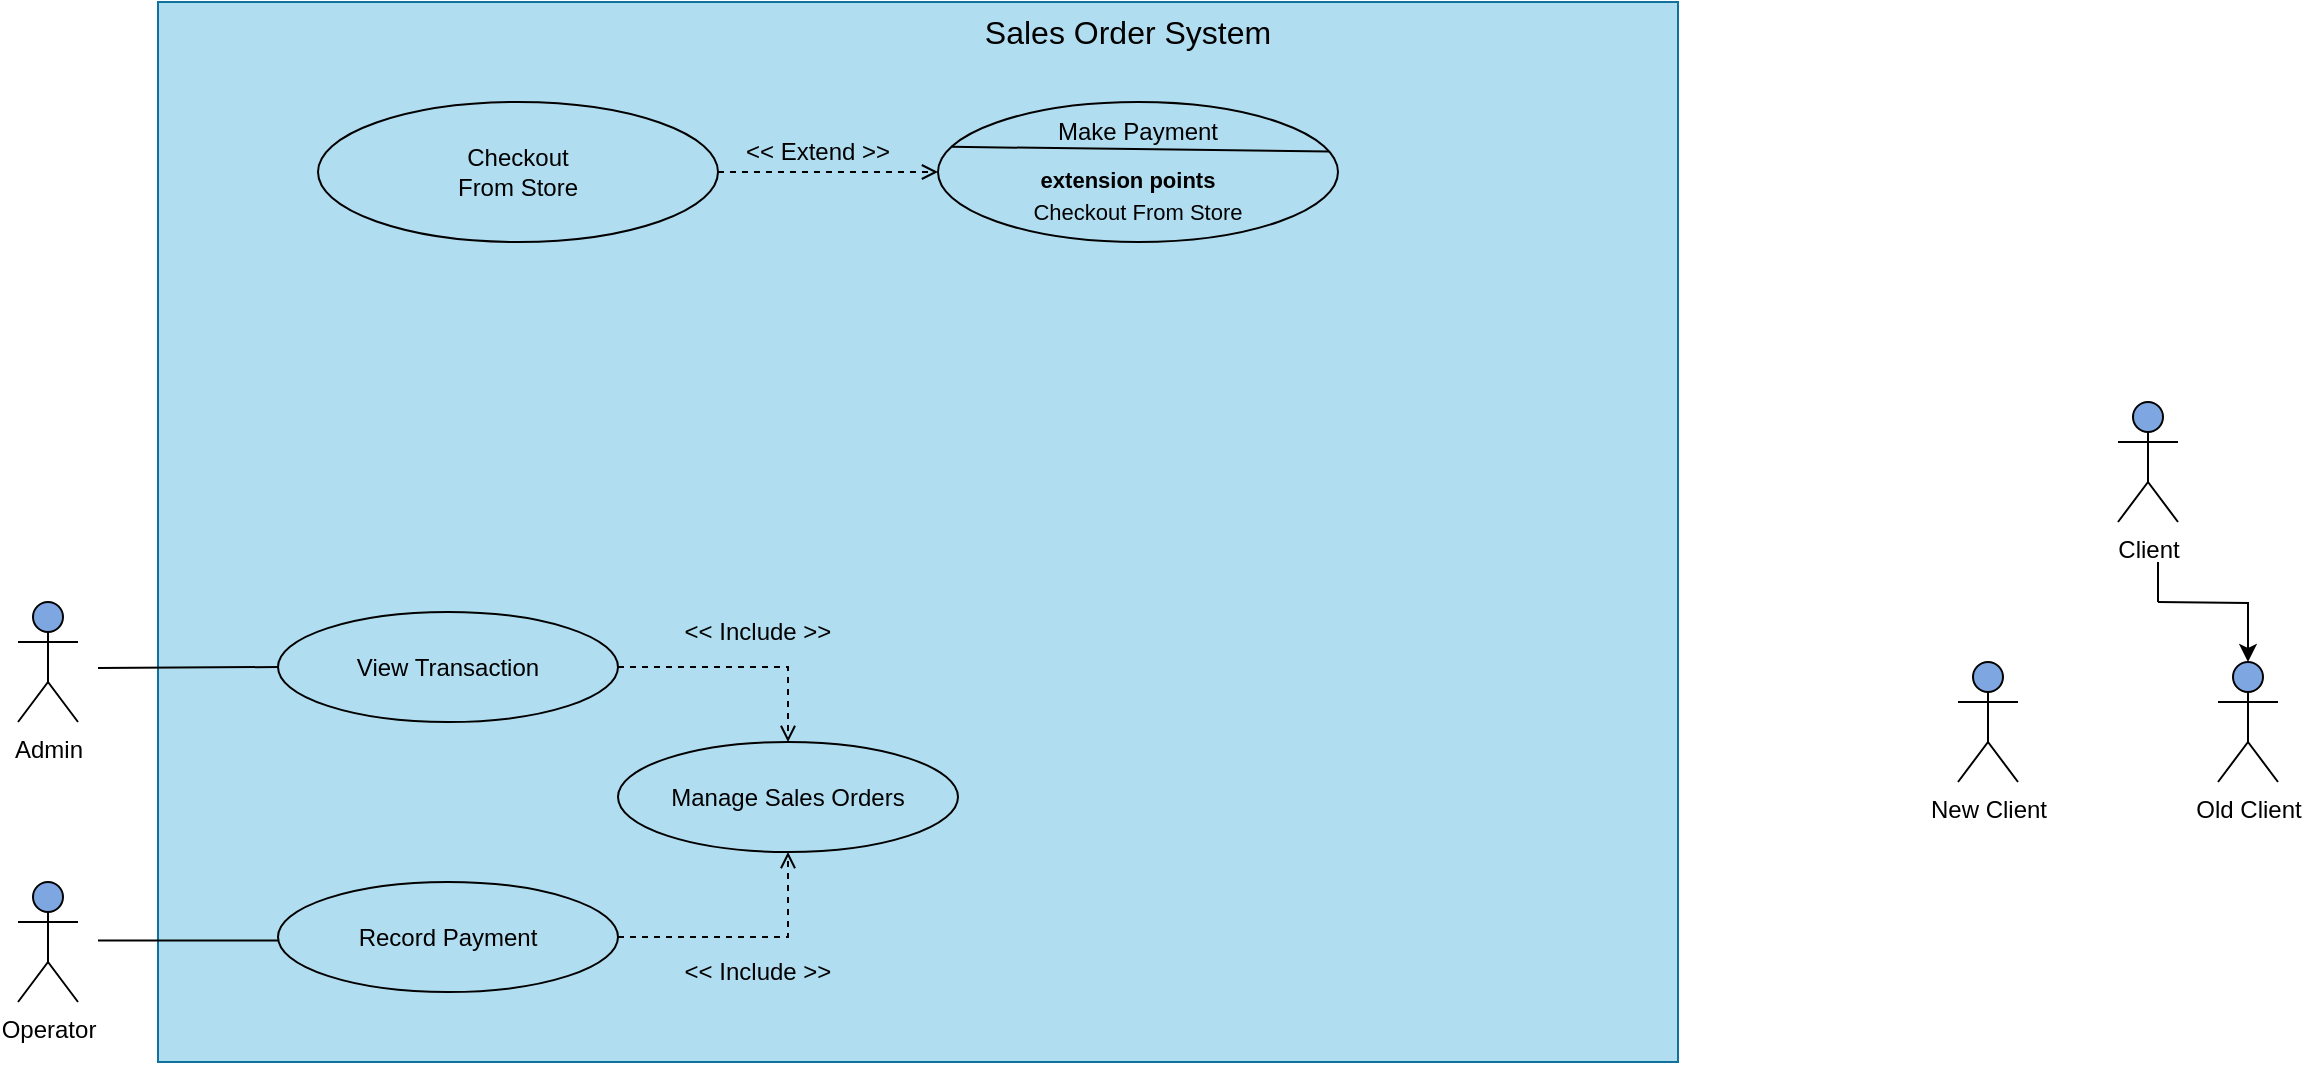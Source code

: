 <mxfile version="24.4.7" type="github">
  <diagram name="Page-1" id="W_XF1uq0aSnlUcI4NHIS">
    <mxGraphModel dx="1784" dy="485" grid="1" gridSize="10" guides="1" tooltips="1" connect="1" arrows="1" fold="1" page="1" pageScale="1" pageWidth="850" pageHeight="1100" math="0" shadow="0">
      <root>
        <mxCell id="0" />
        <mxCell id="1" parent="0" />
        <mxCell id="Hizaeblbdw4o51jSgOIb-1" value="" style="rounded=0;whiteSpace=wrap;html=1;fillColor=#b1ddf0;strokeColor=#10739e;" vertex="1" parent="1">
          <mxGeometry x="-100" y="220" width="760" height="530" as="geometry" />
        </mxCell>
        <mxCell id="Hizaeblbdw4o51jSgOIb-2" value="Sales Order System" style="text;html=1;align=center;verticalAlign=middle;whiteSpace=wrap;rounded=0;fontStyle=0;fontSize=16;" vertex="1" parent="1">
          <mxGeometry x="255" y="220" width="260" height="30" as="geometry" />
        </mxCell>
        <mxCell id="Hizaeblbdw4o51jSgOIb-3" value="Checkout&lt;div&gt;From Store&lt;/div&gt;" style="ellipse;whiteSpace=wrap;html=1;fillColor=#b1ddf0;strokeColor=#000000;" vertex="1" parent="1">
          <mxGeometry x="-20" y="270" width="200" height="70" as="geometry" />
        </mxCell>
        <mxCell id="Hizaeblbdw4o51jSgOIb-4" value="" style="ellipse;whiteSpace=wrap;html=1;fillColor=#b1ddf0;strokeColor=#000000;" vertex="1" parent="1">
          <mxGeometry x="290" y="270" width="200" height="70" as="geometry" />
        </mxCell>
        <mxCell id="Hizaeblbdw4o51jSgOIb-5" value="" style="endArrow=open;dashed=1;html=1;rounded=0;exitX=1;exitY=0.5;exitDx=0;exitDy=0;entryX=0;entryY=0.5;entryDx=0;entryDy=0;endFill=0;" edge="1" parent="1" source="Hizaeblbdw4o51jSgOIb-3" target="Hizaeblbdw4o51jSgOIb-4">
          <mxGeometry width="50" height="50" relative="1" as="geometry">
            <mxPoint x="220" y="630" as="sourcePoint" />
            <mxPoint x="270" y="580" as="targetPoint" />
          </mxGeometry>
        </mxCell>
        <mxCell id="Hizaeblbdw4o51jSgOIb-6" value="&amp;lt;&amp;lt; Extend &amp;gt;&amp;gt;" style="text;html=1;align=center;verticalAlign=middle;whiteSpace=wrap;rounded=0;" vertex="1" parent="1">
          <mxGeometry x="190" y="280" width="80" height="30" as="geometry" />
        </mxCell>
        <mxCell id="Hizaeblbdw4o51jSgOIb-7" value="Make Payment" style="text;html=1;align=center;verticalAlign=middle;whiteSpace=wrap;rounded=0;" vertex="1" parent="1">
          <mxGeometry x="340" y="270" width="100" height="30" as="geometry" />
        </mxCell>
        <mxCell id="Hizaeblbdw4o51jSgOIb-8" value="" style="endArrow=none;html=1;rounded=0;exitX=0.033;exitY=0.32;exitDx=0;exitDy=0;exitPerimeter=0;entryX=0.978;entryY=0.354;entryDx=0;entryDy=0;entryPerimeter=0;" edge="1" parent="1" source="Hizaeblbdw4o51jSgOIb-4" target="Hizaeblbdw4o51jSgOIb-4">
          <mxGeometry width="50" height="50" relative="1" as="geometry">
            <mxPoint x="290" y="450" as="sourcePoint" />
            <mxPoint x="480" y="292" as="targetPoint" />
          </mxGeometry>
        </mxCell>
        <mxCell id="Hizaeblbdw4o51jSgOIb-9" value="&lt;b style=&quot;font-size: 11px;&quot;&gt;extension points&lt;/b&gt;&lt;div style=&quot;text-align: left; font-size: 11px;&quot;&gt;&lt;br&gt;&lt;/div&gt;" style="text;html=1;align=center;verticalAlign=middle;whiteSpace=wrap;rounded=0;" vertex="1" parent="1">
          <mxGeometry x="340" y="300" width="90" height="30" as="geometry" />
        </mxCell>
        <mxCell id="Hizaeblbdw4o51jSgOIb-10" value="&lt;span style=&quot;font-size: 11px; text-align: left;&quot;&gt;Checkout From Store&lt;/span&gt;" style="text;html=1;align=center;verticalAlign=middle;whiteSpace=wrap;rounded=0;" vertex="1" parent="1">
          <mxGeometry x="320" y="310" width="140" height="30" as="geometry" />
        </mxCell>
        <mxCell id="Hizaeblbdw4o51jSgOIb-11" value="Admin" style="shape=umlActor;verticalLabelPosition=bottom;verticalAlign=top;html=1;outlineConnect=0;fillColor=#7EA6E0;" vertex="1" parent="1">
          <mxGeometry x="-170" y="520" width="30" height="60" as="geometry" />
        </mxCell>
        <mxCell id="Hizaeblbdw4o51jSgOIb-12" value="Operator" style="shape=umlActor;verticalLabelPosition=bottom;verticalAlign=top;html=1;outlineConnect=0;fillColor=#7EA6E0;" vertex="1" parent="1">
          <mxGeometry x="-170" y="660" width="30" height="60" as="geometry" />
        </mxCell>
        <mxCell id="Hizaeblbdw4o51jSgOIb-23" style="edgeStyle=orthogonalEdgeStyle;rounded=0;orthogonalLoop=1;jettySize=auto;html=1;exitX=1;exitY=0.5;exitDx=0;exitDy=0;endArrow=open;endFill=0;dashed=1;" edge="1" parent="1" source="Hizaeblbdw4o51jSgOIb-17" target="Hizaeblbdw4o51jSgOIb-19">
          <mxGeometry relative="1" as="geometry" />
        </mxCell>
        <mxCell id="Hizaeblbdw4o51jSgOIb-17" value="View Transaction" style="ellipse;whiteSpace=wrap;html=1;fillColor=#b1ddf0;strokeColor=#000000;" vertex="1" parent="1">
          <mxGeometry x="-40" y="525" width="170" height="55" as="geometry" />
        </mxCell>
        <mxCell id="Hizaeblbdw4o51jSgOIb-24" style="edgeStyle=orthogonalEdgeStyle;rounded=0;orthogonalLoop=1;jettySize=auto;html=1;exitX=1;exitY=0.5;exitDx=0;exitDy=0;endArrow=open;endFill=0;dashed=1;" edge="1" parent="1" source="Hizaeblbdw4o51jSgOIb-18" target="Hizaeblbdw4o51jSgOIb-19">
          <mxGeometry relative="1" as="geometry" />
        </mxCell>
        <mxCell id="Hizaeblbdw4o51jSgOIb-18" value="Record Payment" style="ellipse;whiteSpace=wrap;html=1;fillColor=#b1ddf0;strokeColor=#000000;" vertex="1" parent="1">
          <mxGeometry x="-40" y="660" width="170" height="55" as="geometry" />
        </mxCell>
        <mxCell id="Hizaeblbdw4o51jSgOIb-19" value="Manage Sales Orders" style="ellipse;whiteSpace=wrap;html=1;fillColor=#b1ddf0;strokeColor=#000000;" vertex="1" parent="1">
          <mxGeometry x="130" y="590" width="170" height="55" as="geometry" />
        </mxCell>
        <mxCell id="Hizaeblbdw4o51jSgOIb-21" value="" style="endArrow=none;html=1;rounded=0;entryX=0;entryY=0.5;entryDx=0;entryDy=0;" edge="1" parent="1" target="Hizaeblbdw4o51jSgOIb-17">
          <mxGeometry width="50" height="50" relative="1" as="geometry">
            <mxPoint x="-130" y="553" as="sourcePoint" />
            <mxPoint x="200" y="700" as="targetPoint" />
          </mxGeometry>
        </mxCell>
        <mxCell id="Hizaeblbdw4o51jSgOIb-22" value="" style="endArrow=none;html=1;rounded=0;entryX=0;entryY=0.5;entryDx=0;entryDy=0;" edge="1" parent="1">
          <mxGeometry width="50" height="50" relative="1" as="geometry">
            <mxPoint x="-130" y="689.29" as="sourcePoint" />
            <mxPoint x="-40" y="689.29" as="targetPoint" />
          </mxGeometry>
        </mxCell>
        <mxCell id="Hizaeblbdw4o51jSgOIb-25" value="&amp;lt;&amp;lt; Include &amp;gt;&amp;gt;" style="text;html=1;align=center;verticalAlign=middle;whiteSpace=wrap;rounded=0;" vertex="1" parent="1">
          <mxGeometry x="150" y="690" width="100" height="30" as="geometry" />
        </mxCell>
        <mxCell id="Hizaeblbdw4o51jSgOIb-26" value="&amp;lt;&amp;lt; Include &amp;gt;&amp;gt;" style="text;html=1;align=center;verticalAlign=middle;whiteSpace=wrap;rounded=0;" vertex="1" parent="1">
          <mxGeometry x="150" y="520" width="100" height="30" as="geometry" />
        </mxCell>
        <mxCell id="Hizaeblbdw4o51jSgOIb-39" style="edgeStyle=orthogonalEdgeStyle;rounded=0;orthogonalLoop=1;jettySize=auto;html=1;" edge="1" parent="1" target="Hizaeblbdw4o51jSgOIb-30">
          <mxGeometry relative="1" as="geometry">
            <mxPoint x="900" y="520" as="sourcePoint" />
          </mxGeometry>
        </mxCell>
        <mxCell id="Hizaeblbdw4o51jSgOIb-27" value="Client" style="shape=umlActor;verticalLabelPosition=bottom;verticalAlign=top;html=1;outlineConnect=0;fillColor=#7EA6E0;" vertex="1" parent="1">
          <mxGeometry x="880" y="420" width="30" height="60" as="geometry" />
        </mxCell>
        <mxCell id="Hizaeblbdw4o51jSgOIb-30" value="Old Client" style="shape=umlActor;verticalLabelPosition=bottom;verticalAlign=top;html=1;outlineConnect=0;fillColor=#7EA6E0;" vertex="1" parent="1">
          <mxGeometry x="930" y="550" width="30" height="60" as="geometry" />
        </mxCell>
        <mxCell id="Hizaeblbdw4o51jSgOIb-33" value="New Client" style="shape=umlActor;verticalLabelPosition=bottom;verticalAlign=top;html=1;outlineConnect=0;fillColor=#7EA6E0;" vertex="1" parent="1">
          <mxGeometry x="800" y="550" width="30" height="60" as="geometry" />
        </mxCell>
        <mxCell id="Hizaeblbdw4o51jSgOIb-40" value="" style="endArrow=none;html=1;rounded=0;" edge="1" parent="1">
          <mxGeometry width="50" height="50" relative="1" as="geometry">
            <mxPoint x="900" y="500" as="sourcePoint" />
            <mxPoint x="900" y="520" as="targetPoint" />
          </mxGeometry>
        </mxCell>
      </root>
    </mxGraphModel>
  </diagram>
</mxfile>
